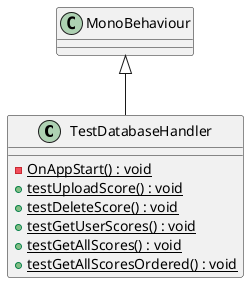 @startuml
class TestDatabaseHandler {
    - {static} OnAppStart() : void
    + {static} testUploadScore() : void
    + {static} testDeleteScore() : void
    + {static} testGetUserScores() : void
    + {static} testGetAllScores() : void
    + {static} testGetAllScoresOrdered() : void
}
MonoBehaviour <|-- TestDatabaseHandler
@enduml

